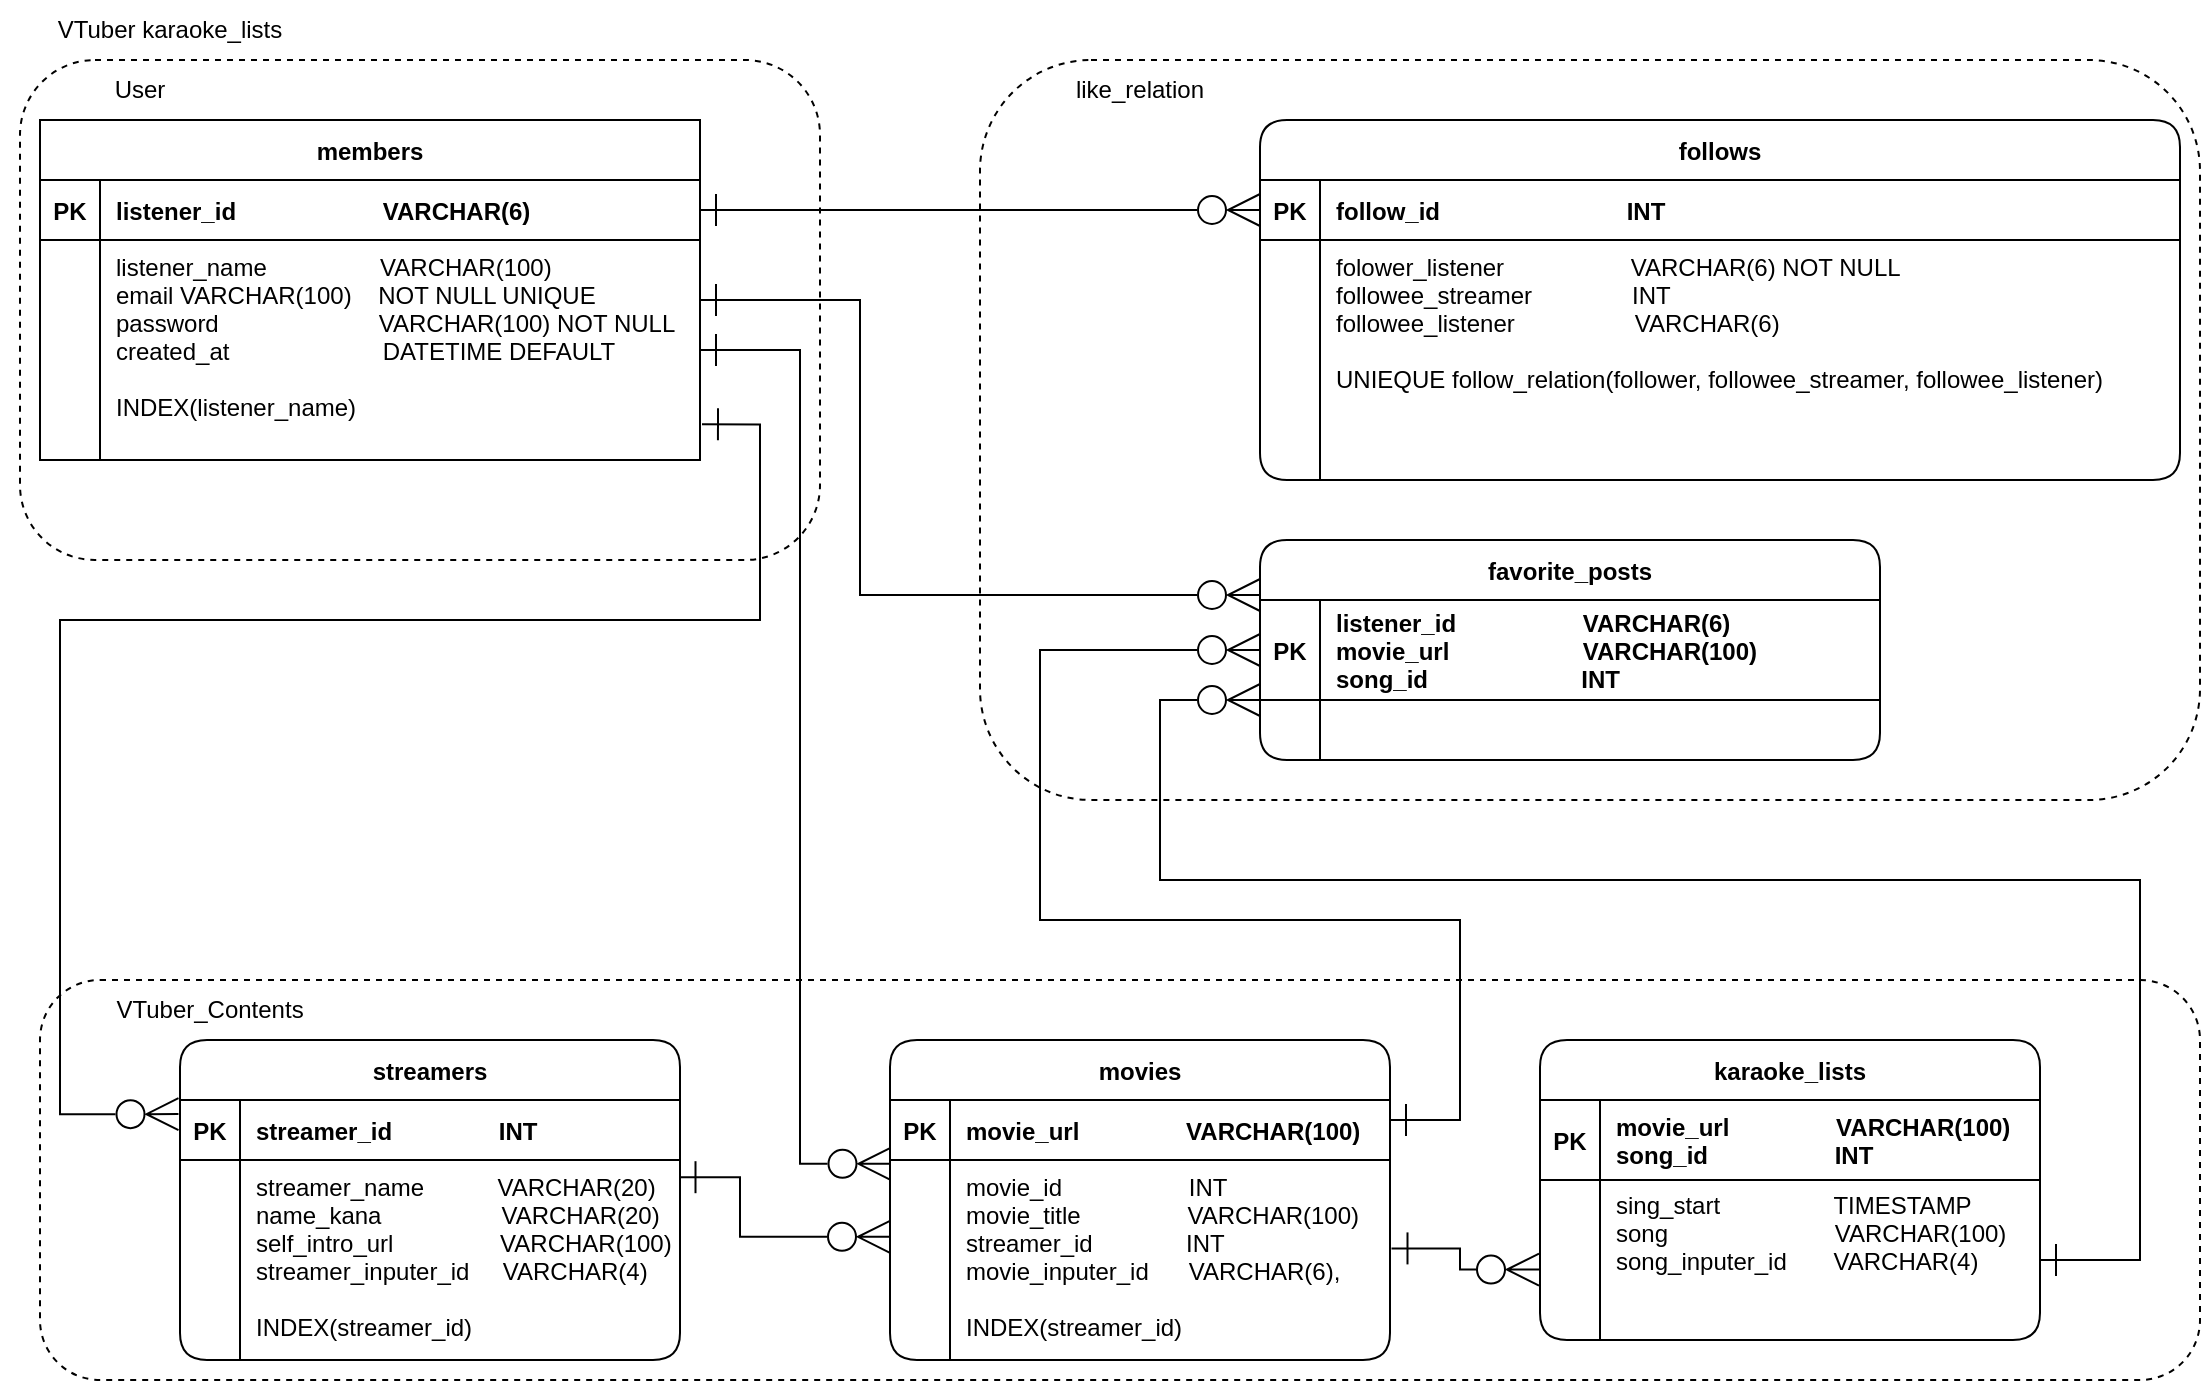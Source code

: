 <mxfile version="22.0.2" type="github">
  <diagram id="R2lEEEUBdFMjLlhIrx00" name="Page-1">
    <mxGraphModel dx="2154" dy="1173" grid="1" gridSize="10" guides="1" tooltips="1" connect="1" arrows="1" fold="1" page="1" pageScale="1" pageWidth="1100" pageHeight="850" math="0" shadow="0" extFonts="Permanent Marker^https://fonts.googleapis.com/css?family=Permanent+Marker">
      <root>
        <mxCell id="0" />
        <mxCell id="1" parent="0" />
        <mxCell id="qIJ_YOxVJehAjpJSy9Fa-1" value="" style="rounded=1;whiteSpace=wrap;html=1;dashed=1;" vertex="1" parent="1">
          <mxGeometry x="10" y="30" width="400" height="250" as="geometry" />
        </mxCell>
        <mxCell id="qIJ_YOxVJehAjpJSy9Fa-2" value="User" style="text;strokeColor=none;align=center;fillColor=none;html=1;verticalAlign=middle;whiteSpace=wrap;rounded=0;" vertex="1" parent="1">
          <mxGeometry x="40" y="30" width="60" height="30" as="geometry" />
        </mxCell>
        <mxCell id="iIC4tSzsz-Pec4KF7wiN-109" value="" style="rounded=1;whiteSpace=wrap;html=1;dashed=1;" parent="1" vertex="1">
          <mxGeometry x="490" y="30" width="610" height="370" as="geometry" />
        </mxCell>
        <mxCell id="iIC4tSzsz-Pec4KF7wiN-108" value="" style="rounded=1;whiteSpace=wrap;html=1;dashed=1;" parent="1" vertex="1">
          <mxGeometry x="20" y="490" width="1080" height="200" as="geometry" />
        </mxCell>
        <mxCell id="iIC4tSzsz-Pec4KF7wiN-1" value="streamers" style="shape=table;startSize=30;container=1;collapsible=1;childLayout=tableLayout;fixedRows=1;rowLines=0;fontStyle=1;align=center;resizeLast=1;rounded=1;" parent="1" vertex="1">
          <mxGeometry x="90" y="520" width="250" height="160" as="geometry" />
        </mxCell>
        <mxCell id="iIC4tSzsz-Pec4KF7wiN-2" value="" style="shape=partialRectangle;collapsible=0;dropTarget=0;pointerEvents=0;fillColor=none;points=[[0,0.5],[1,0.5]];portConstraint=eastwest;top=0;left=0;right=0;bottom=1;" parent="iIC4tSzsz-Pec4KF7wiN-1" vertex="1">
          <mxGeometry y="30" width="250" height="30" as="geometry" />
        </mxCell>
        <mxCell id="iIC4tSzsz-Pec4KF7wiN-3" value="PK" style="shape=partialRectangle;overflow=hidden;connectable=0;fillColor=none;top=0;left=0;bottom=0;right=0;fontStyle=1;" parent="iIC4tSzsz-Pec4KF7wiN-2" vertex="1">
          <mxGeometry width="30" height="30" as="geometry">
            <mxRectangle width="30" height="30" as="alternateBounds" />
          </mxGeometry>
        </mxCell>
        <mxCell id="iIC4tSzsz-Pec4KF7wiN-4" value="streamer_id                INT" style="shape=partialRectangle;overflow=hidden;connectable=0;fillColor=none;top=0;left=0;bottom=0;right=0;align=left;spacingLeft=6;fontStyle=1;" parent="iIC4tSzsz-Pec4KF7wiN-2" vertex="1">
          <mxGeometry x="30" width="220" height="30" as="geometry">
            <mxRectangle width="220" height="30" as="alternateBounds" />
          </mxGeometry>
        </mxCell>
        <mxCell id="iIC4tSzsz-Pec4KF7wiN-5" value="" style="shape=partialRectangle;collapsible=0;dropTarget=0;pointerEvents=0;fillColor=none;points=[[0,0.5],[1,0.5]];portConstraint=eastwest;top=0;left=0;right=0;bottom=0;" parent="iIC4tSzsz-Pec4KF7wiN-1" vertex="1">
          <mxGeometry y="60" width="250" height="100" as="geometry" />
        </mxCell>
        <mxCell id="iIC4tSzsz-Pec4KF7wiN-6" value="" style="shape=partialRectangle;overflow=hidden;connectable=0;fillColor=none;top=0;left=0;bottom=0;right=0;" parent="iIC4tSzsz-Pec4KF7wiN-5" vertex="1">
          <mxGeometry width="30" height="100" as="geometry">
            <mxRectangle width="30" height="100" as="alternateBounds" />
          </mxGeometry>
        </mxCell>
        <mxCell id="iIC4tSzsz-Pec4KF7wiN-7" value="streamer_name           VARCHAR(20)&#xa;name_kana                  VARCHAR(20)&#xa;self_intro_url                VARCHAR(100)&#xa;streamer_inputer_id     VARCHAR(4)&#xa;&#xa;INDEX(streamer_id)" style="shape=partialRectangle;overflow=hidden;connectable=0;fillColor=none;top=0;left=0;bottom=0;right=0;align=left;spacingLeft=6;verticalAlign=top;" parent="iIC4tSzsz-Pec4KF7wiN-5" vertex="1">
          <mxGeometry x="30" width="220" height="100" as="geometry">
            <mxRectangle width="220" height="100" as="alternateBounds" />
          </mxGeometry>
        </mxCell>
        <mxCell id="iIC4tSzsz-Pec4KF7wiN-22" value="karaoke_lists" style="shape=table;startSize=30;container=1;collapsible=1;childLayout=tableLayout;fixedRows=1;rowLines=0;fontStyle=1;align=center;resizeLast=1;rounded=1;" parent="1" vertex="1">
          <mxGeometry x="770" y="520" width="250" height="150" as="geometry" />
        </mxCell>
        <mxCell id="iIC4tSzsz-Pec4KF7wiN-23" value="" style="shape=partialRectangle;collapsible=0;dropTarget=0;pointerEvents=0;fillColor=none;points=[[0,0.5],[1,0.5]];portConstraint=eastwest;top=0;left=0;right=0;bottom=1;" parent="iIC4tSzsz-Pec4KF7wiN-22" vertex="1">
          <mxGeometry y="30" width="250" height="40" as="geometry" />
        </mxCell>
        <mxCell id="iIC4tSzsz-Pec4KF7wiN-24" value="PK" style="shape=partialRectangle;overflow=hidden;connectable=0;fillColor=none;top=0;left=0;bottom=0;right=0;fontStyle=1;" parent="iIC4tSzsz-Pec4KF7wiN-23" vertex="1">
          <mxGeometry width="30" height="40" as="geometry">
            <mxRectangle width="30" height="40" as="alternateBounds" />
          </mxGeometry>
        </mxCell>
        <mxCell id="iIC4tSzsz-Pec4KF7wiN-25" value="movie_url                VARCHAR(100)&#xa;song_id                   INT" style="shape=partialRectangle;overflow=hidden;connectable=0;fillColor=none;top=0;left=0;bottom=0;right=0;align=left;spacingLeft=6;fontStyle=1;" parent="iIC4tSzsz-Pec4KF7wiN-23" vertex="1">
          <mxGeometry x="30" width="220" height="40" as="geometry">
            <mxRectangle width="220" height="40" as="alternateBounds" />
          </mxGeometry>
        </mxCell>
        <mxCell id="iIC4tSzsz-Pec4KF7wiN-26" value="" style="shape=partialRectangle;collapsible=0;dropTarget=0;pointerEvents=0;fillColor=none;points=[[0,0.5],[1,0.5]];portConstraint=eastwest;top=0;left=0;right=0;bottom=0;" parent="iIC4tSzsz-Pec4KF7wiN-22" vertex="1">
          <mxGeometry y="70" width="250" height="80" as="geometry" />
        </mxCell>
        <mxCell id="iIC4tSzsz-Pec4KF7wiN-27" value="" style="shape=partialRectangle;overflow=hidden;connectable=0;fillColor=none;top=0;left=0;bottom=0;right=0;" parent="iIC4tSzsz-Pec4KF7wiN-26" vertex="1">
          <mxGeometry width="30" height="80" as="geometry">
            <mxRectangle width="30" height="80" as="alternateBounds" />
          </mxGeometry>
        </mxCell>
        <mxCell id="iIC4tSzsz-Pec4KF7wiN-28" value="sing_start                 TIMESTAMP&#xa;song                         VARCHAR(100)&#xa;song_inputer_id       VARCHAR(4)&#xa;&#xa;" style="shape=partialRectangle;overflow=hidden;connectable=0;fillColor=none;top=0;left=0;bottom=0;right=0;align=left;spacingLeft=6;" parent="iIC4tSzsz-Pec4KF7wiN-26" vertex="1">
          <mxGeometry x="30" width="220" height="80" as="geometry">
            <mxRectangle width="220" height="80" as="alternateBounds" />
          </mxGeometry>
        </mxCell>
        <mxCell id="iIC4tSzsz-Pec4KF7wiN-29" value="movies" style="shape=table;startSize=30;container=1;collapsible=1;childLayout=tableLayout;fixedRows=1;rowLines=0;fontStyle=1;align=center;resizeLast=1;rounded=1;" parent="1" vertex="1">
          <mxGeometry x="445" y="520" width="250" height="160" as="geometry" />
        </mxCell>
        <mxCell id="iIC4tSzsz-Pec4KF7wiN-30" value="" style="shape=partialRectangle;collapsible=0;dropTarget=0;pointerEvents=0;fillColor=none;points=[[0,0.5],[1,0.5]];portConstraint=eastwest;top=0;left=0;right=0;bottom=1;" parent="iIC4tSzsz-Pec4KF7wiN-29" vertex="1">
          <mxGeometry y="30" width="250" height="30" as="geometry" />
        </mxCell>
        <mxCell id="iIC4tSzsz-Pec4KF7wiN-31" value="PK" style="shape=partialRectangle;overflow=hidden;connectable=0;fillColor=none;top=0;left=0;bottom=0;right=0;fontStyle=1;" parent="iIC4tSzsz-Pec4KF7wiN-30" vertex="1">
          <mxGeometry width="30" height="30" as="geometry">
            <mxRectangle width="30" height="30" as="alternateBounds" />
          </mxGeometry>
        </mxCell>
        <mxCell id="iIC4tSzsz-Pec4KF7wiN-32" value="movie_url                VARCHAR(100)" style="shape=partialRectangle;overflow=hidden;connectable=0;fillColor=none;top=0;left=0;bottom=0;right=0;align=left;spacingLeft=6;fontStyle=1;" parent="iIC4tSzsz-Pec4KF7wiN-30" vertex="1">
          <mxGeometry x="30" width="220" height="30" as="geometry">
            <mxRectangle width="220" height="30" as="alternateBounds" />
          </mxGeometry>
        </mxCell>
        <mxCell id="iIC4tSzsz-Pec4KF7wiN-33" value="" style="shape=partialRectangle;collapsible=0;dropTarget=0;pointerEvents=0;fillColor=none;points=[[0,0.5],[1,0.5]];portConstraint=eastwest;top=0;left=0;right=0;bottom=0;" parent="iIC4tSzsz-Pec4KF7wiN-29" vertex="1">
          <mxGeometry y="60" width="250" height="100" as="geometry" />
        </mxCell>
        <mxCell id="iIC4tSzsz-Pec4KF7wiN-34" value="" style="shape=partialRectangle;overflow=hidden;connectable=0;fillColor=none;top=0;left=0;bottom=0;right=0;" parent="iIC4tSzsz-Pec4KF7wiN-33" vertex="1">
          <mxGeometry width="30" height="100" as="geometry">
            <mxRectangle width="30" height="100" as="alternateBounds" />
          </mxGeometry>
        </mxCell>
        <mxCell id="iIC4tSzsz-Pec4KF7wiN-35" value="movie_id                   INT&#xa;movie_title                VARCHAR(100)&#xa;streamer_id              INT&#xa;movie_inputer_id      VARCHAR(6),&#xa;&#xa;INDEX(streamer_id)" style="shape=partialRectangle;overflow=hidden;connectable=0;fillColor=none;top=0;left=0;bottom=0;right=0;align=left;spacingLeft=6;verticalAlign=top;" parent="iIC4tSzsz-Pec4KF7wiN-33" vertex="1">
          <mxGeometry x="30" width="220" height="100" as="geometry">
            <mxRectangle width="220" height="100" as="alternateBounds" />
          </mxGeometry>
        </mxCell>
        <mxCell id="iIC4tSzsz-Pec4KF7wiN-55" value="follows" style="shape=table;startSize=30;container=1;collapsible=1;childLayout=tableLayout;fixedRows=1;rowLines=0;fontStyle=1;align=center;resizeLast=1;rounded=1;" parent="1" vertex="1">
          <mxGeometry x="630" y="60" width="460" height="180" as="geometry" />
        </mxCell>
        <mxCell id="iIC4tSzsz-Pec4KF7wiN-56" value="" style="shape=partialRectangle;collapsible=0;dropTarget=0;pointerEvents=0;fillColor=none;points=[[0,0.5],[1,0.5]];portConstraint=eastwest;top=0;left=0;right=0;bottom=1;" parent="iIC4tSzsz-Pec4KF7wiN-55" vertex="1">
          <mxGeometry y="30" width="460" height="30" as="geometry" />
        </mxCell>
        <mxCell id="iIC4tSzsz-Pec4KF7wiN-57" value="PK" style="shape=partialRectangle;overflow=hidden;connectable=0;fillColor=none;top=0;left=0;bottom=0;right=0;fontStyle=1;" parent="iIC4tSzsz-Pec4KF7wiN-56" vertex="1">
          <mxGeometry width="30" height="30" as="geometry">
            <mxRectangle width="30" height="30" as="alternateBounds" />
          </mxGeometry>
        </mxCell>
        <mxCell id="iIC4tSzsz-Pec4KF7wiN-58" value="follow_id                            INT" style="shape=partialRectangle;overflow=hidden;connectable=0;fillColor=none;top=0;left=0;bottom=0;right=0;align=left;spacingLeft=6;fontStyle=1;" parent="iIC4tSzsz-Pec4KF7wiN-56" vertex="1">
          <mxGeometry x="30" width="430" height="30" as="geometry">
            <mxRectangle width="430" height="30" as="alternateBounds" />
          </mxGeometry>
        </mxCell>
        <mxCell id="iIC4tSzsz-Pec4KF7wiN-59" value="" style="shape=partialRectangle;collapsible=0;dropTarget=0;pointerEvents=0;fillColor=none;points=[[0,0.5],[1,0.5]];portConstraint=eastwest;top=0;left=0;right=0;bottom=0;" parent="iIC4tSzsz-Pec4KF7wiN-55" vertex="1">
          <mxGeometry y="60" width="460" height="120" as="geometry" />
        </mxCell>
        <mxCell id="iIC4tSzsz-Pec4KF7wiN-60" value="" style="shape=partialRectangle;overflow=hidden;connectable=0;fillColor=none;top=0;left=0;bottom=0;right=0;" parent="iIC4tSzsz-Pec4KF7wiN-59" vertex="1">
          <mxGeometry width="30" height="120" as="geometry">
            <mxRectangle width="30" height="120" as="alternateBounds" />
          </mxGeometry>
        </mxCell>
        <mxCell id="iIC4tSzsz-Pec4KF7wiN-61" value="folower_listener                   VARCHAR(6) NOT NULL&#xa;followee_streamer               INT&#xa;followee_listener                  VARCHAR(6)&#xa;&#xa;UNIEQUE follow_relation(follower, followee_streamer, followee_listener)" style="shape=partialRectangle;overflow=hidden;connectable=0;fillColor=none;top=0;left=0;bottom=0;right=0;align=left;spacingLeft=6;verticalAlign=top;" parent="iIC4tSzsz-Pec4KF7wiN-59" vertex="1">
          <mxGeometry x="30" width="430" height="120" as="geometry">
            <mxRectangle width="430" height="120" as="alternateBounds" />
          </mxGeometry>
        </mxCell>
        <mxCell id="iIC4tSzsz-Pec4KF7wiN-69" value="members" style="shape=table;startSize=30;container=1;collapsible=1;childLayout=tableLayout;fixedRows=1;rowLines=0;fontStyle=1;align=center;resizeLast=1;" parent="1" vertex="1">
          <mxGeometry x="20" y="60" width="330.0" height="170" as="geometry" />
        </mxCell>
        <mxCell id="iIC4tSzsz-Pec4KF7wiN-70" value="" style="shape=partialRectangle;collapsible=0;dropTarget=0;pointerEvents=0;fillColor=none;points=[[0,0.5],[1,0.5]];portConstraint=eastwest;top=0;left=0;right=0;bottom=1;" parent="iIC4tSzsz-Pec4KF7wiN-69" vertex="1">
          <mxGeometry y="30" width="330.0" height="30" as="geometry" />
        </mxCell>
        <mxCell id="iIC4tSzsz-Pec4KF7wiN-71" value="PK" style="shape=partialRectangle;overflow=hidden;connectable=0;fillColor=none;top=0;left=0;bottom=0;right=0;fontStyle=1;" parent="iIC4tSzsz-Pec4KF7wiN-70" vertex="1">
          <mxGeometry width="30" height="30" as="geometry">
            <mxRectangle width="30" height="30" as="alternateBounds" />
          </mxGeometry>
        </mxCell>
        <mxCell id="iIC4tSzsz-Pec4KF7wiN-72" value="listener_id                      VARCHAR(6) " style="shape=partialRectangle;overflow=hidden;connectable=0;fillColor=none;top=0;left=0;bottom=0;right=0;align=left;spacingLeft=6;fontStyle=1;" parent="iIC4tSzsz-Pec4KF7wiN-70" vertex="1">
          <mxGeometry x="30" width="300.0" height="30" as="geometry">
            <mxRectangle width="300.0" height="30" as="alternateBounds" />
          </mxGeometry>
        </mxCell>
        <mxCell id="iIC4tSzsz-Pec4KF7wiN-73" value="" style="shape=partialRectangle;collapsible=0;dropTarget=0;pointerEvents=0;fillColor=none;points=[[0,0.5],[1,0.5]];portConstraint=eastwest;top=0;left=0;right=0;bottom=0;" parent="iIC4tSzsz-Pec4KF7wiN-69" vertex="1">
          <mxGeometry y="60" width="330.0" height="110" as="geometry" />
        </mxCell>
        <mxCell id="iIC4tSzsz-Pec4KF7wiN-74" value="" style="shape=partialRectangle;overflow=hidden;connectable=0;fillColor=none;top=0;left=0;bottom=0;right=0;" parent="iIC4tSzsz-Pec4KF7wiN-73" vertex="1">
          <mxGeometry width="30" height="110" as="geometry">
            <mxRectangle width="30" height="110" as="alternateBounds" />
          </mxGeometry>
        </mxCell>
        <mxCell id="iIC4tSzsz-Pec4KF7wiN-75" value="listener_name                 VARCHAR(100)&#xa;email VARCHAR(100)    NOT NULL UNIQUE&#xa;password                        VARCHAR(100) NOT NULL&#xa;created_at                       DATETIME DEFAULT&#xa;&#xa;INDEX(listener_name)" style="shape=partialRectangle;overflow=hidden;connectable=0;fillColor=none;top=0;left=0;bottom=0;right=0;align=left;spacingLeft=6;verticalAlign=top;" parent="iIC4tSzsz-Pec4KF7wiN-73" vertex="1">
          <mxGeometry x="30" width="300.0" height="110" as="geometry">
            <mxRectangle width="300.0" height="110" as="alternateBounds" />
          </mxGeometry>
        </mxCell>
        <mxCell id="iIC4tSzsz-Pec4KF7wiN-80" value="" style="edgeStyle=orthogonalEdgeStyle;fontSize=12;html=1;endArrow=ERzeroToMany;startArrow=ERone;rounded=0;startFill=0;endFill=0;exitX=0.999;exitY=0.086;exitDx=0;exitDy=0;exitPerimeter=0;endSize=14;startSize=14;entryX=0;entryY=0.384;entryDx=0;entryDy=0;entryPerimeter=0;" parent="1" source="iIC4tSzsz-Pec4KF7wiN-5" target="iIC4tSzsz-Pec4KF7wiN-33" edge="1">
          <mxGeometry width="100" height="100" relative="1" as="geometry">
            <mxPoint x="270" y="-159" as="sourcePoint" />
            <mxPoint x="420" y="618" as="targetPoint" />
            <Array as="points">
              <mxPoint x="370" y="588" />
              <mxPoint x="370" y="618" />
            </Array>
          </mxGeometry>
        </mxCell>
        <mxCell id="iIC4tSzsz-Pec4KF7wiN-81" value="" style="edgeStyle=orthogonalEdgeStyle;fontSize=12;html=1;endArrow=ERzeroToMany;startArrow=ERone;rounded=0;entryX=-0.002;entryY=0.56;entryDx=0;entryDy=0;entryPerimeter=0;startFill=0;endFill=0;exitX=1.003;exitY=0.442;exitDx=0;exitDy=0;exitPerimeter=0;endSize=14;startSize=14;" parent="1" source="iIC4tSzsz-Pec4KF7wiN-33" target="iIC4tSzsz-Pec4KF7wiN-26" edge="1">
          <mxGeometry width="100" height="100" relative="1" as="geometry">
            <mxPoint x="680" y="620" as="sourcePoint" />
            <mxPoint x="738" y="-195.44" as="targetPoint" />
            <Array as="points">
              <mxPoint x="730" y="624" />
              <mxPoint x="730" y="635" />
            </Array>
          </mxGeometry>
        </mxCell>
        <mxCell id="iIC4tSzsz-Pec4KF7wiN-83" value="" style="edgeStyle=orthogonalEdgeStyle;fontSize=12;html=1;endArrow=ERzeroToMany;startArrow=ERone;rounded=0;startFill=0;endFill=0;exitX=1.003;exitY=0.838;exitDx=0;exitDy=0;exitPerimeter=0;endSize=14;startSize=14;entryX=-0.003;entryY=0.235;entryDx=0;entryDy=0;entryPerimeter=0;" parent="1" source="iIC4tSzsz-Pec4KF7wiN-73" target="iIC4tSzsz-Pec4KF7wiN-2" edge="1">
          <mxGeometry width="100" height="100" relative="1" as="geometry">
            <mxPoint x="-88" y="-144" as="sourcePoint" />
            <mxPoint x="70" y="560" as="targetPoint" />
            <Array as="points">
              <mxPoint x="380" y="212" />
              <mxPoint x="380" y="310" />
              <mxPoint x="30" y="310" />
              <mxPoint x="30" y="557" />
            </Array>
          </mxGeometry>
        </mxCell>
        <mxCell id="iIC4tSzsz-Pec4KF7wiN-84" value="" style="edgeStyle=orthogonalEdgeStyle;fontSize=12;html=1;endArrow=ERzeroToMany;startArrow=ERone;rounded=0;entryX=0;entryY=0.25;entryDx=0;entryDy=0;startFill=0;endFill=0;endSize=14;startSize=14;" parent="1" target="iIC4tSzsz-Pec4KF7wiN-48" edge="1">
          <mxGeometry width="100" height="100" relative="1" as="geometry">
            <mxPoint x="350" y="150" as="sourcePoint" />
            <mxPoint x="408" y="95" as="targetPoint" />
            <Array as="points">
              <mxPoint x="430" y="150" />
              <mxPoint x="430" y="298" />
            </Array>
          </mxGeometry>
        </mxCell>
        <mxCell id="iIC4tSzsz-Pec4KF7wiN-85" value="" style="edgeStyle=orthogonalEdgeStyle;fontSize=12;html=1;endArrow=ERzeroToMany;startArrow=ERone;rounded=0;startFill=0;endFill=0;exitX=1;exitY=0.5;exitDx=0;exitDy=0;endSize=14;startSize=14;" parent="1" source="iIC4tSzsz-Pec4KF7wiN-26" edge="1">
          <mxGeometry width="100" height="100" relative="1" as="geometry">
            <mxPoint x="780" y="-25" as="sourcePoint" />
            <mxPoint x="630" y="350" as="targetPoint" />
            <Array as="points">
              <mxPoint x="1070" y="630" />
              <mxPoint x="1070" y="440" />
              <mxPoint x="580" y="440" />
              <mxPoint x="580" y="350" />
            </Array>
          </mxGeometry>
        </mxCell>
        <mxCell id="iIC4tSzsz-Pec4KF7wiN-98" value="" style="edgeStyle=orthogonalEdgeStyle;fontSize=12;html=1;endArrow=ERzeroToMany;startArrow=ERone;rounded=0;entryX=0;entryY=0.5;entryDx=0;entryDy=0;startFill=0;endFill=0;exitX=1;exitY=0.5;exitDx=0;exitDy=0;endSize=14;startSize=14;" parent="1" source="iIC4tSzsz-Pec4KF7wiN-70" target="iIC4tSzsz-Pec4KF7wiN-56" edge="1">
          <mxGeometry width="100" height="100" relative="1" as="geometry">
            <mxPoint x="350" y="60" as="sourcePoint" />
            <mxPoint x="313.0" y="468.91" as="targetPoint" />
            <Array as="points">
              <mxPoint x="500" y="105" />
              <mxPoint x="500" y="105" />
            </Array>
          </mxGeometry>
        </mxCell>
        <mxCell id="iIC4tSzsz-Pec4KF7wiN-99" value="" style="edgeStyle=orthogonalEdgeStyle;fontSize=12;html=1;endArrow=ERzeroToMany;startArrow=ERone;rounded=0;startFill=0;endFill=0;entryX=0;entryY=0.5;entryDx=0;entryDy=0;endSize=14;startSize=14;" parent="1" source="iIC4tSzsz-Pec4KF7wiN-30" target="iIC4tSzsz-Pec4KF7wiN-49" edge="1">
          <mxGeometry width="100" height="100" relative="1" as="geometry">
            <mxPoint x="680" y="560" as="sourcePoint" />
            <mxPoint x="750" y="49" as="targetPoint" />
            <Array as="points">
              <mxPoint x="730" y="560" />
              <mxPoint x="730" y="460" />
              <mxPoint x="520" y="460" />
              <mxPoint x="520" y="325" />
            </Array>
          </mxGeometry>
        </mxCell>
        <mxCell id="iIC4tSzsz-Pec4KF7wiN-48" value="favorite_posts" style="shape=table;startSize=30;container=1;collapsible=1;childLayout=tableLayout;fixedRows=1;rowLines=0;fontStyle=1;align=center;resizeLast=1;rounded=1;" parent="1" vertex="1">
          <mxGeometry x="630" y="270" width="310" height="110" as="geometry" />
        </mxCell>
        <mxCell id="iIC4tSzsz-Pec4KF7wiN-49" value="" style="shape=partialRectangle;collapsible=0;dropTarget=0;pointerEvents=0;fillColor=none;points=[[0,0.5],[1,0.5]];portConstraint=eastwest;top=0;left=0;right=0;bottom=1;" parent="iIC4tSzsz-Pec4KF7wiN-48" vertex="1">
          <mxGeometry y="30" width="310" height="50" as="geometry" />
        </mxCell>
        <mxCell id="iIC4tSzsz-Pec4KF7wiN-50" value="PK" style="shape=partialRectangle;overflow=hidden;connectable=0;fillColor=none;top=0;left=0;bottom=0;right=0;fontStyle=1;" parent="iIC4tSzsz-Pec4KF7wiN-49" vertex="1">
          <mxGeometry width="30" height="50" as="geometry">
            <mxRectangle width="30" height="50" as="alternateBounds" />
          </mxGeometry>
        </mxCell>
        <mxCell id="iIC4tSzsz-Pec4KF7wiN-51" value="listener_id                   VARCHAR(6)&#xa;movie_url                    VARCHAR(100)&#xa;song_id                       INT" style="shape=partialRectangle;overflow=hidden;connectable=0;fillColor=none;top=0;left=0;bottom=0;right=0;align=left;spacingLeft=6;fontStyle=1;" parent="iIC4tSzsz-Pec4KF7wiN-49" vertex="1">
          <mxGeometry x="30" width="280" height="50" as="geometry">
            <mxRectangle width="280" height="50" as="alternateBounds" />
          </mxGeometry>
        </mxCell>
        <mxCell id="iIC4tSzsz-Pec4KF7wiN-52" value="" style="shape=partialRectangle;collapsible=0;dropTarget=0;pointerEvents=0;fillColor=none;points=[[0,0.5],[1,0.5]];portConstraint=eastwest;top=0;left=0;right=0;bottom=0;" parent="iIC4tSzsz-Pec4KF7wiN-48" vertex="1">
          <mxGeometry y="80" width="310" height="30" as="geometry" />
        </mxCell>
        <mxCell id="iIC4tSzsz-Pec4KF7wiN-53" value="" style="shape=partialRectangle;overflow=hidden;connectable=0;fillColor=none;top=0;left=0;bottom=0;right=0;" parent="iIC4tSzsz-Pec4KF7wiN-52" vertex="1">
          <mxGeometry width="30" height="30" as="geometry">
            <mxRectangle width="30" height="30" as="alternateBounds" />
          </mxGeometry>
        </mxCell>
        <mxCell id="iIC4tSzsz-Pec4KF7wiN-54" value="" style="shape=partialRectangle;overflow=hidden;connectable=0;fillColor=none;top=0;left=0;bottom=0;right=0;align=left;spacingLeft=6;" parent="iIC4tSzsz-Pec4KF7wiN-52" vertex="1">
          <mxGeometry x="30" width="280" height="30" as="geometry">
            <mxRectangle width="280" height="30" as="alternateBounds" />
          </mxGeometry>
        </mxCell>
        <mxCell id="iIC4tSzsz-Pec4KF7wiN-111" value="" style="edgeStyle=orthogonalEdgeStyle;fontSize=12;html=1;endArrow=ERzeroToMany;startArrow=ERone;rounded=0;entryX=0.001;entryY=0.019;entryDx=0;entryDy=0;entryPerimeter=0;startFill=0;endFill=0;endSize=14;startSize=14;exitX=1;exitY=0.5;exitDx=0;exitDy=0;" parent="1" source="iIC4tSzsz-Pec4KF7wiN-73" target="iIC4tSzsz-Pec4KF7wiN-33" edge="1">
          <mxGeometry width="100" height="100" relative="1" as="geometry">
            <mxPoint x="400" y="190" as="sourcePoint" />
            <mxPoint x="420.5" y="579.53" as="targetPoint" />
            <Array as="points">
              <mxPoint x="400" y="175" />
              <mxPoint x="400" y="582" />
            </Array>
          </mxGeometry>
        </mxCell>
        <mxCell id="iIC4tSzsz-Pec4KF7wiN-112" value="VTuber_Contents" style="text;strokeColor=none;align=center;fillColor=none;html=1;verticalAlign=middle;whiteSpace=wrap;rounded=0;" parent="1" vertex="1">
          <mxGeometry x="60" y="490" width="90" height="30" as="geometry" />
        </mxCell>
        <mxCell id="iIC4tSzsz-Pec4KF7wiN-113" value="like_relation" style="text;strokeColor=none;align=center;fillColor=none;html=1;verticalAlign=middle;whiteSpace=wrap;rounded=0;" parent="1" vertex="1">
          <mxGeometry x="530" y="30" width="80" height="30" as="geometry" />
        </mxCell>
        <mxCell id="iIC4tSzsz-Pec4KF7wiN-114" value="VTuber karaoke_lists" style="text;strokeColor=none;align=center;fillColor=none;html=1;verticalAlign=middle;whiteSpace=wrap;rounded=0;" parent="1" vertex="1">
          <mxGeometry width="170" height="30" as="geometry" />
        </mxCell>
      </root>
    </mxGraphModel>
  </diagram>
</mxfile>
